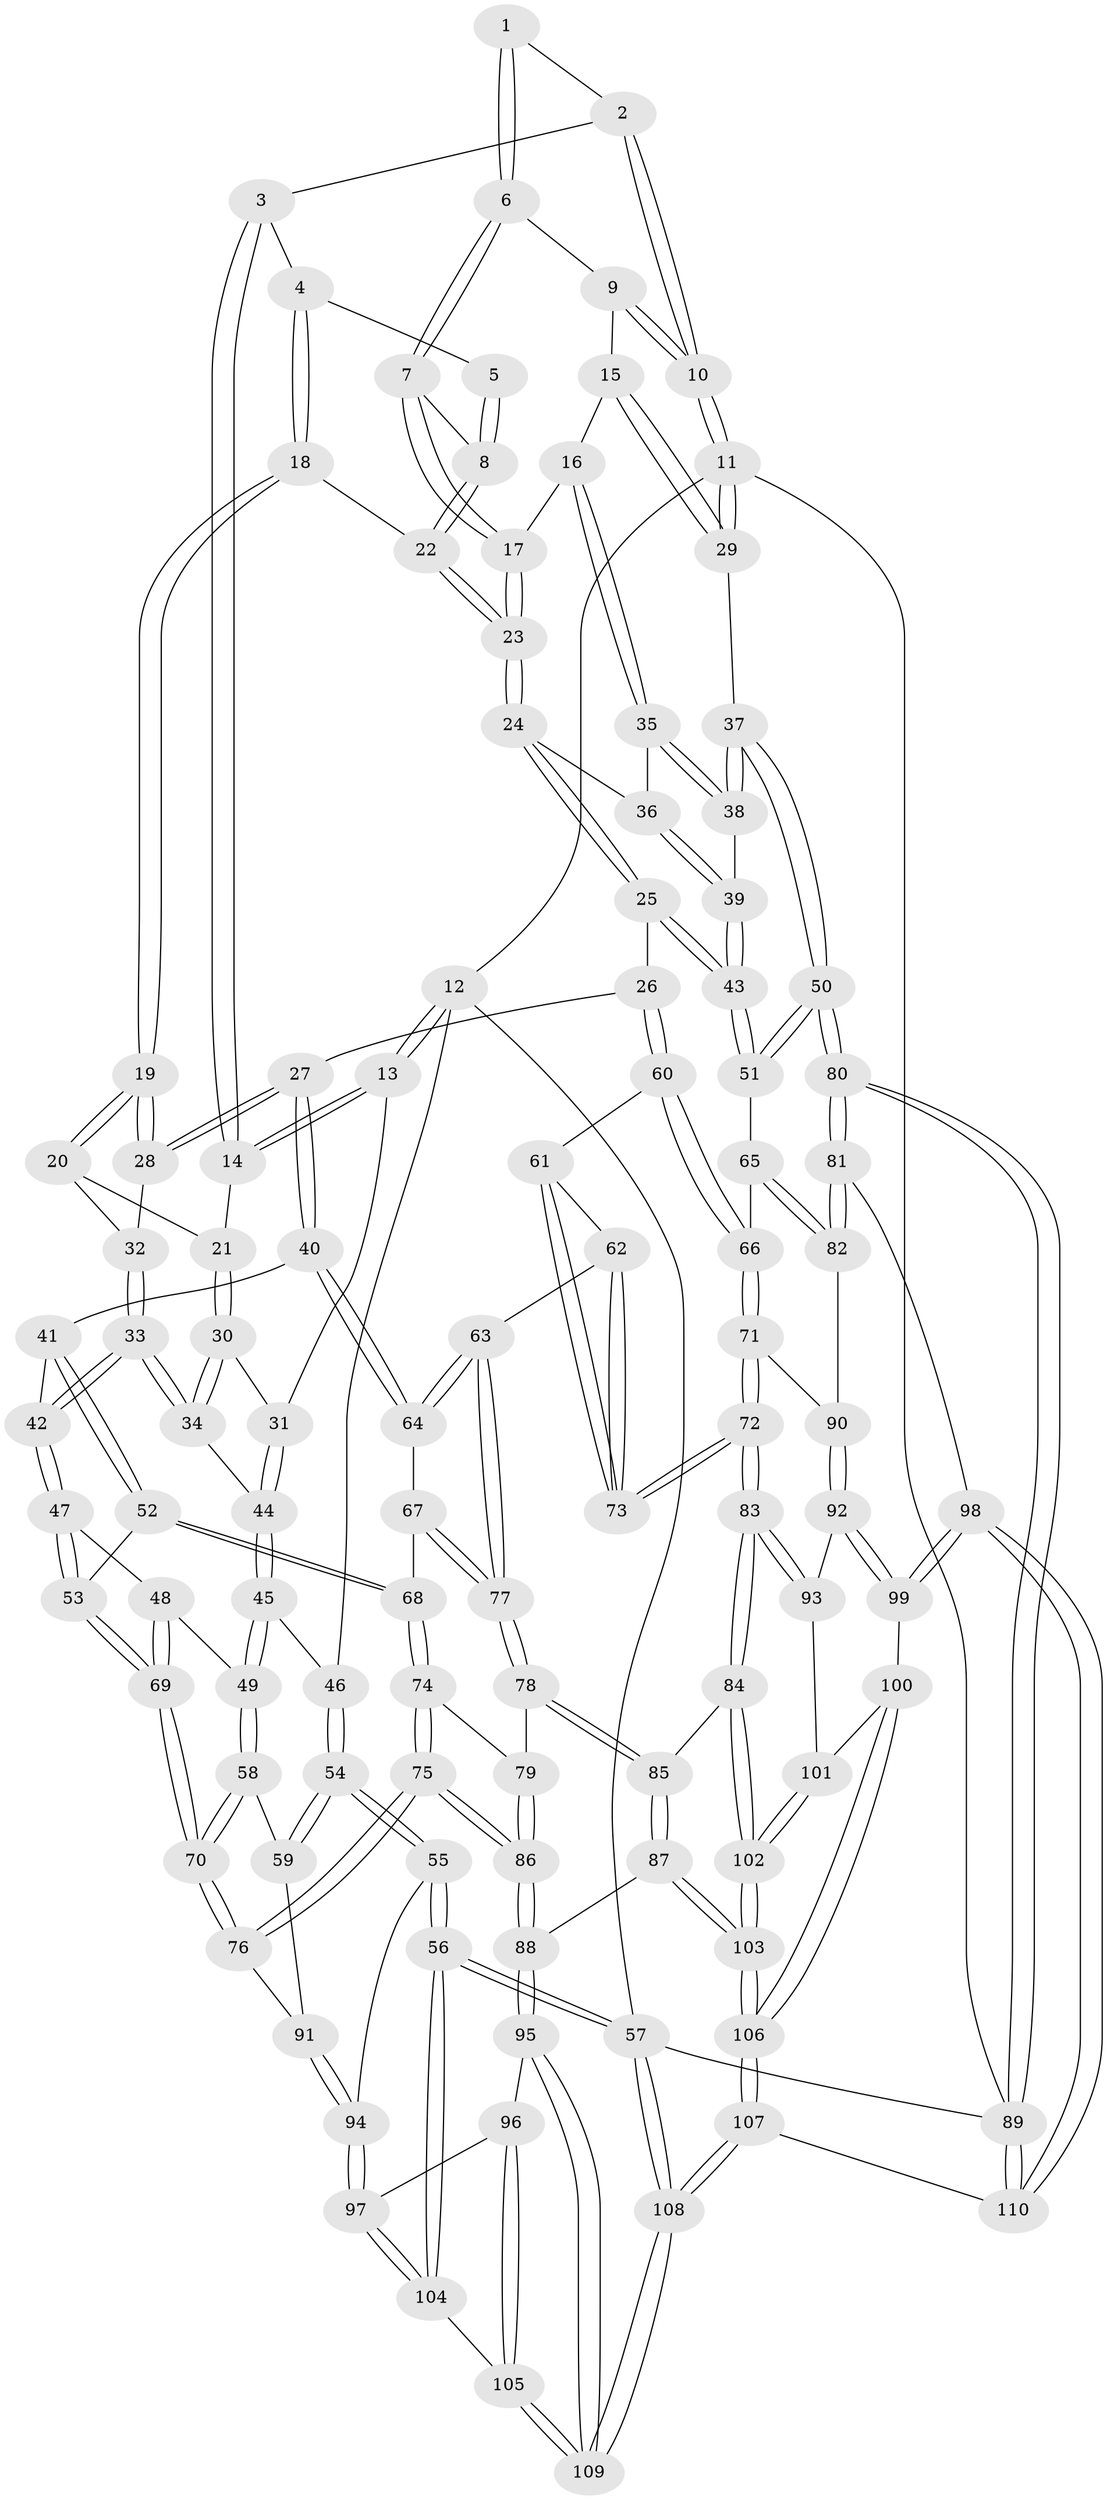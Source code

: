 // coarse degree distribution, {3: 0.18461538461538463, 4: 0.4461538461538462, 5: 0.23076923076923078, 6: 0.12307692307692308, 7: 0.015384615384615385}
// Generated by graph-tools (version 1.1) at 2025/42/03/06/25 10:42:35]
// undirected, 110 vertices, 272 edges
graph export_dot {
graph [start="1"]
  node [color=gray90,style=filled];
  1 [pos="+0.7893062517868161+0.062344431266259936"];
  2 [pos="+0.7568780555466855+0"];
  3 [pos="+0.5013204874655942+0"];
  4 [pos="+0.5799604083364737+0.046071797093309004"];
  5 [pos="+0.7706922470063527+0.06768038578360581"];
  6 [pos="+0.8446906926109777+0.11082137955745745"];
  7 [pos="+0.8410486958935479+0.11883100770513895"];
  8 [pos="+0.7264479313321788+0.15895550984564638"];
  9 [pos="+0.931742338856635+0.048979621449098655"];
  10 [pos="+1+0"];
  11 [pos="+1+0"];
  12 [pos="+0+0"];
  13 [pos="+0+0"];
  14 [pos="+0.2219240486624713+0"];
  15 [pos="+0.9388794158897458+0.20098411699381968"];
  16 [pos="+0.9145069178942169+0.22338127960390003"];
  17 [pos="+0.8564680066737643+0.18904563007551065"];
  18 [pos="+0.5830243752363831+0.05614454172495536"];
  19 [pos="+0.5389502774736555+0.25670826760133003"];
  20 [pos="+0.32401139177183563+0.1350299769860622"];
  21 [pos="+0.30308438834592044+0.11693280777243933"];
  22 [pos="+0.7144779793882057+0.1651916556276132"];
  23 [pos="+0.7397086982030187+0.28563697008250294"];
  24 [pos="+0.7394324279596952+0.28739705848352215"];
  25 [pos="+0.7029320057221171+0.3394291041974638"];
  26 [pos="+0.5917288463061643+0.37517166767240345"];
  27 [pos="+0.5865240575621595+0.3734290922721042"];
  28 [pos="+0.5407126256613076+0.2767691489787753"];
  29 [pos="+1+0.14608196603505172"];
  30 [pos="+0.28741584084111244+0.30953097566932375"];
  31 [pos="+0.12890958860084648+0.2937918404395004"];
  32 [pos="+0.42363379381567906+0.27482981276866936"];
  33 [pos="+0.31690817763330653+0.36763956362230843"];
  34 [pos="+0.3039022578184249+0.3470317682173002"];
  35 [pos="+0.9186543274701907+0.28029251252150983"];
  36 [pos="+0.8788873479258988+0.30336440533463754"];
  37 [pos="+1+0.3813582556732417"];
  38 [pos="+1+0.3528550269286707"];
  39 [pos="+0.8768278396811308+0.4176575603466664"];
  40 [pos="+0.47591755343318215+0.42877571578392176"];
  41 [pos="+0.3711964911835433+0.41948258133252475"];
  42 [pos="+0.3220655347251971+0.3855804242166694"];
  43 [pos="+0.8385101945739685+0.46379897330556563"];
  44 [pos="+0.12263208456968983+0.3790487584755663"];
  45 [pos="+0.10488914019792782+0.43602681157699535"];
  46 [pos="+0+0.07860124087820657"];
  47 [pos="+0.21964147227526853+0.4661323587127603"];
  48 [pos="+0.12254645345214377+0.45188169417109836"];
  49 [pos="+0.10649269983555905+0.44906095328062917"];
  50 [pos="+1+0.4533749690905283"];
  51 [pos="+0.8449944978501627+0.5046578313735596"];
  52 [pos="+0.3476872677649115+0.5386646167656338"];
  53 [pos="+0.23768003661902512+0.5366386182134248"];
  54 [pos="+0+0.6116717639223105"];
  55 [pos="+0+0.6281311649094408"];
  56 [pos="+0+1"];
  57 [pos="+0+1"];
  58 [pos="+0.03298926007110499+0.5392284284096057"];
  59 [pos="+0+0.5580663518380512"];
  60 [pos="+0.6195566477340902+0.4651522568761102"];
  61 [pos="+0.5920201177202764+0.5173923961827552"];
  62 [pos="+0.5142288280346999+0.5810350195824352"];
  63 [pos="+0.4822026184745684+0.5709842017002844"];
  64 [pos="+0.47336410143375274+0.4989358590529683"];
  65 [pos="+0.8433148394124934+0.5108464877463479"];
  66 [pos="+0.7200513810379641+0.5875144811742026"];
  67 [pos="+0.3796328567351288+0.5640737870881055"];
  68 [pos="+0.3567176659080019+0.5666205455435981"];
  69 [pos="+0.21717414001074695+0.6242202713177611"];
  70 [pos="+0.21348761044146936+0.6423932839605213"];
  71 [pos="+0.7111118207267008+0.6214670793499605"];
  72 [pos="+0.619562570030476+0.7127097662597486"];
  73 [pos="+0.5789114192029642+0.6404457402930649"];
  74 [pos="+0.3504645005120605+0.5988876368944311"];
  75 [pos="+0.29545581986831115+0.6860410836743152"];
  76 [pos="+0.21509564414876176+0.6458783024742206"];
  77 [pos="+0.4747900208131694+0.5786465424878765"];
  78 [pos="+0.45778544663352655+0.6168332048473602"];
  79 [pos="+0.4357084596666454+0.620177191633593"];
  80 [pos="+1+0.7883716425644103"];
  81 [pos="+1+0.784646557697535"];
  82 [pos="+0.954269324389149+0.6780455633513977"];
  83 [pos="+0.6126570537816621+0.7315964031471183"];
  84 [pos="+0.611759443399758+0.73239309085193"];
  85 [pos="+0.4932926211913183+0.7416011937763513"];
  86 [pos="+0.3292038467313011+0.7434816204043859"];
  87 [pos="+0.3643950082910708+0.8070232223414926"];
  88 [pos="+0.35720202007792645+0.8054904897260134"];
  89 [pos="+1+1"];
  90 [pos="+0.8310496227095729+0.7043615475506136"];
  91 [pos="+0.14348167242191023+0.7133295514453286"];
  92 [pos="+0.7938878961273539+0.7735060693531596"];
  93 [pos="+0.6938155057078353+0.76988799824794"];
  94 [pos="+0.10215260972911956+0.7715627834091744"];
  95 [pos="+0.3376787298095443+0.8198188043780693"];
  96 [pos="+0.133844755089157+0.832974961157611"];
  97 [pos="+0.11930647707748102+0.8226820239037792"];
  98 [pos="+0.9378179132267205+0.8682061512708847"];
  99 [pos="+0.8349493293037347+0.8636381303052629"];
  100 [pos="+0.7874172552674127+0.8963844547121883"];
  101 [pos="+0.7209528991759565+0.8224284679709057"];
  102 [pos="+0.6102004555918252+1"];
  103 [pos="+0.6076053027386398+1"];
  104 [pos="+0.02950454050105003+0.882250008270228"];
  105 [pos="+0.16598018234158526+1"];
  106 [pos="+0.6081992387297983+1"];
  107 [pos="+0.6090952018078595+1"];
  108 [pos="+0.17265279875785922+1"];
  109 [pos="+0.19080067219749214+1"];
  110 [pos="+0.7491832569021318+1"];
  1 -- 2;
  1 -- 6;
  1 -- 6;
  2 -- 3;
  2 -- 10;
  2 -- 10;
  3 -- 4;
  3 -- 14;
  3 -- 14;
  4 -- 5;
  4 -- 18;
  4 -- 18;
  5 -- 8;
  5 -- 8;
  6 -- 7;
  6 -- 7;
  6 -- 9;
  7 -- 8;
  7 -- 17;
  7 -- 17;
  8 -- 22;
  8 -- 22;
  9 -- 10;
  9 -- 10;
  9 -- 15;
  10 -- 11;
  10 -- 11;
  11 -- 12;
  11 -- 29;
  11 -- 29;
  11 -- 89;
  12 -- 13;
  12 -- 13;
  12 -- 46;
  12 -- 57;
  13 -- 14;
  13 -- 14;
  13 -- 31;
  14 -- 21;
  15 -- 16;
  15 -- 29;
  15 -- 29;
  16 -- 17;
  16 -- 35;
  16 -- 35;
  17 -- 23;
  17 -- 23;
  18 -- 19;
  18 -- 19;
  18 -- 22;
  19 -- 20;
  19 -- 20;
  19 -- 28;
  19 -- 28;
  20 -- 21;
  20 -- 32;
  21 -- 30;
  21 -- 30;
  22 -- 23;
  22 -- 23;
  23 -- 24;
  23 -- 24;
  24 -- 25;
  24 -- 25;
  24 -- 36;
  25 -- 26;
  25 -- 43;
  25 -- 43;
  26 -- 27;
  26 -- 60;
  26 -- 60;
  27 -- 28;
  27 -- 28;
  27 -- 40;
  27 -- 40;
  28 -- 32;
  29 -- 37;
  30 -- 31;
  30 -- 34;
  30 -- 34;
  31 -- 44;
  31 -- 44;
  32 -- 33;
  32 -- 33;
  33 -- 34;
  33 -- 34;
  33 -- 42;
  33 -- 42;
  34 -- 44;
  35 -- 36;
  35 -- 38;
  35 -- 38;
  36 -- 39;
  36 -- 39;
  37 -- 38;
  37 -- 38;
  37 -- 50;
  37 -- 50;
  38 -- 39;
  39 -- 43;
  39 -- 43;
  40 -- 41;
  40 -- 64;
  40 -- 64;
  41 -- 42;
  41 -- 52;
  41 -- 52;
  42 -- 47;
  42 -- 47;
  43 -- 51;
  43 -- 51;
  44 -- 45;
  44 -- 45;
  45 -- 46;
  45 -- 49;
  45 -- 49;
  46 -- 54;
  46 -- 54;
  47 -- 48;
  47 -- 53;
  47 -- 53;
  48 -- 49;
  48 -- 69;
  48 -- 69;
  49 -- 58;
  49 -- 58;
  50 -- 51;
  50 -- 51;
  50 -- 80;
  50 -- 80;
  51 -- 65;
  52 -- 53;
  52 -- 68;
  52 -- 68;
  53 -- 69;
  53 -- 69;
  54 -- 55;
  54 -- 55;
  54 -- 59;
  54 -- 59;
  55 -- 56;
  55 -- 56;
  55 -- 94;
  56 -- 57;
  56 -- 57;
  56 -- 104;
  56 -- 104;
  57 -- 108;
  57 -- 108;
  57 -- 89;
  58 -- 59;
  58 -- 70;
  58 -- 70;
  59 -- 91;
  60 -- 61;
  60 -- 66;
  60 -- 66;
  61 -- 62;
  61 -- 73;
  61 -- 73;
  62 -- 63;
  62 -- 73;
  62 -- 73;
  63 -- 64;
  63 -- 64;
  63 -- 77;
  63 -- 77;
  64 -- 67;
  65 -- 66;
  65 -- 82;
  65 -- 82;
  66 -- 71;
  66 -- 71;
  67 -- 68;
  67 -- 77;
  67 -- 77;
  68 -- 74;
  68 -- 74;
  69 -- 70;
  69 -- 70;
  70 -- 76;
  70 -- 76;
  71 -- 72;
  71 -- 72;
  71 -- 90;
  72 -- 73;
  72 -- 73;
  72 -- 83;
  72 -- 83;
  74 -- 75;
  74 -- 75;
  74 -- 79;
  75 -- 76;
  75 -- 76;
  75 -- 86;
  75 -- 86;
  76 -- 91;
  77 -- 78;
  77 -- 78;
  78 -- 79;
  78 -- 85;
  78 -- 85;
  79 -- 86;
  79 -- 86;
  80 -- 81;
  80 -- 81;
  80 -- 89;
  80 -- 89;
  81 -- 82;
  81 -- 82;
  81 -- 98;
  82 -- 90;
  83 -- 84;
  83 -- 84;
  83 -- 93;
  83 -- 93;
  84 -- 85;
  84 -- 102;
  84 -- 102;
  85 -- 87;
  85 -- 87;
  86 -- 88;
  86 -- 88;
  87 -- 88;
  87 -- 103;
  87 -- 103;
  88 -- 95;
  88 -- 95;
  89 -- 110;
  89 -- 110;
  90 -- 92;
  90 -- 92;
  91 -- 94;
  91 -- 94;
  92 -- 93;
  92 -- 99;
  92 -- 99;
  93 -- 101;
  94 -- 97;
  94 -- 97;
  95 -- 96;
  95 -- 109;
  95 -- 109;
  96 -- 97;
  96 -- 105;
  96 -- 105;
  97 -- 104;
  97 -- 104;
  98 -- 99;
  98 -- 99;
  98 -- 110;
  98 -- 110;
  99 -- 100;
  100 -- 101;
  100 -- 106;
  100 -- 106;
  101 -- 102;
  101 -- 102;
  102 -- 103;
  102 -- 103;
  103 -- 106;
  103 -- 106;
  104 -- 105;
  105 -- 109;
  105 -- 109;
  106 -- 107;
  106 -- 107;
  107 -- 108;
  107 -- 108;
  107 -- 110;
  108 -- 109;
  108 -- 109;
}
